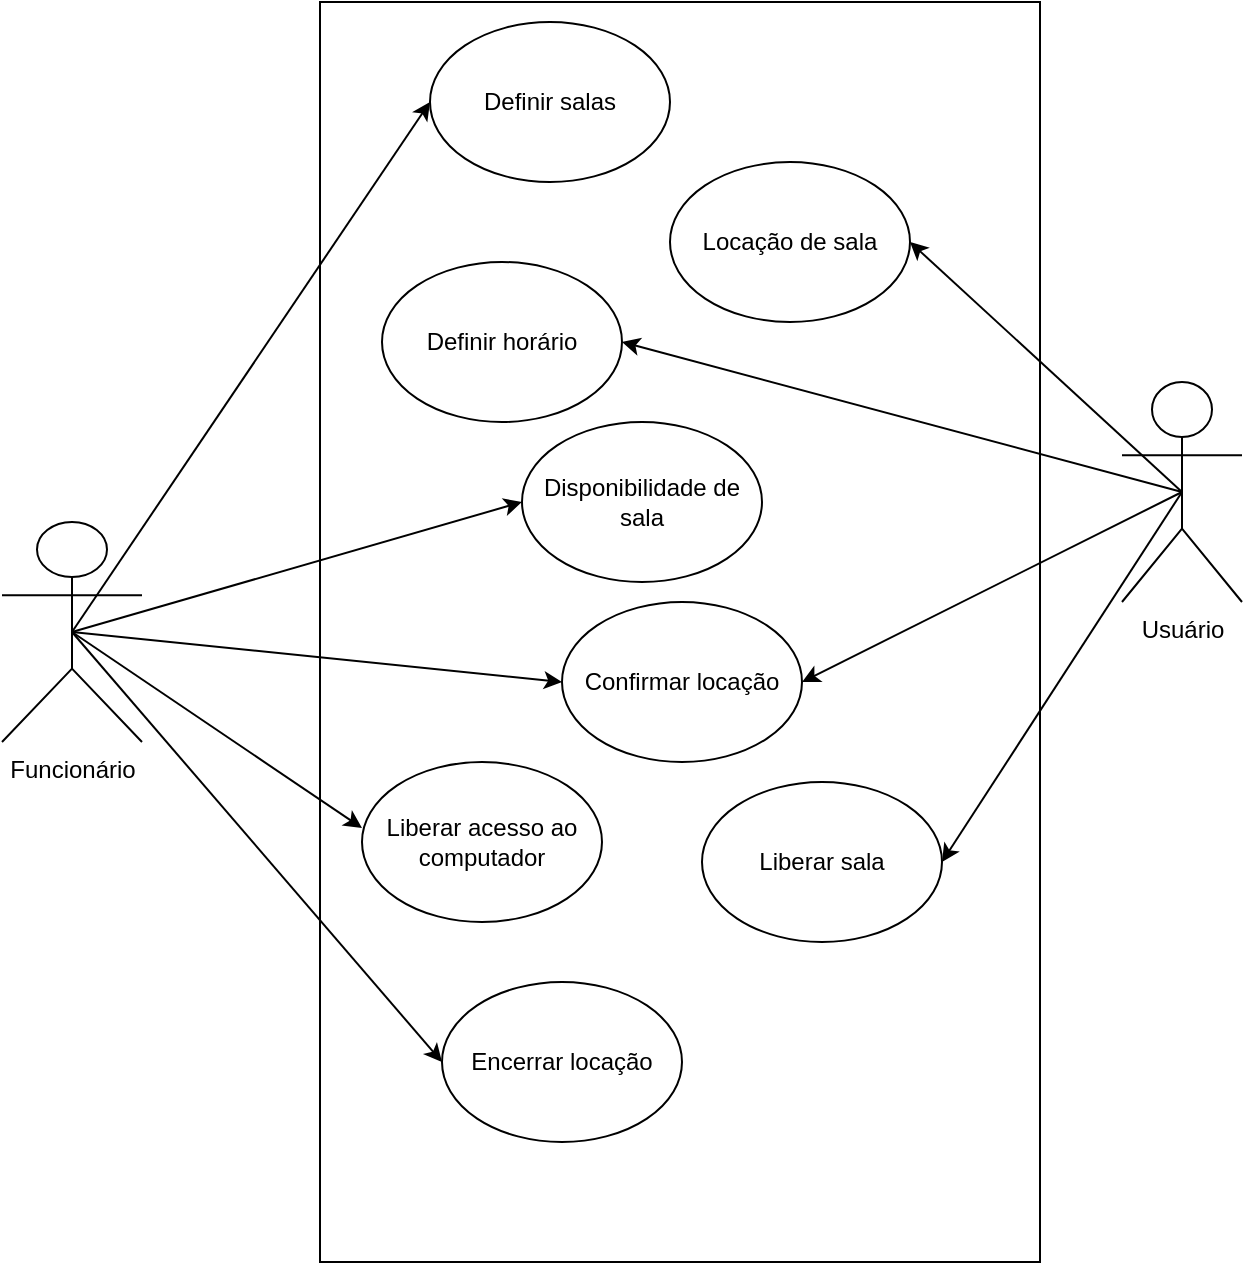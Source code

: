 <mxfile version="23.1.5" type="github">
  <diagram name="Página-1" id="uKG1hIwC789y6OuYV_Js">
    <mxGraphModel dx="1434" dy="782" grid="1" gridSize="10" guides="1" tooltips="1" connect="1" arrows="1" fold="1" page="1" pageScale="1" pageWidth="827" pageHeight="1169" math="0" shadow="0">
      <root>
        <mxCell id="0" />
        <mxCell id="1" parent="0" />
        <mxCell id="Io_aHo277Q3QV6PfObrv-2" value="" style="rounded=0;whiteSpace=wrap;html=1;" parent="1" vertex="1">
          <mxGeometry x="239" y="340" width="360" height="630" as="geometry" />
        </mxCell>
        <mxCell id="Io_aHo277Q3QV6PfObrv-1" value="Confirmar locação" style="ellipse;whiteSpace=wrap;html=1;" parent="1" vertex="1">
          <mxGeometry x="360" y="640" width="120" height="80" as="geometry" />
        </mxCell>
        <mxCell id="rk9aDWEZftjTUIki3564-2" value="Disponibilidade de sala" style="ellipse;whiteSpace=wrap;html=1;" vertex="1" parent="1">
          <mxGeometry x="340" y="550" width="120" height="80" as="geometry" />
        </mxCell>
        <mxCell id="rk9aDWEZftjTUIki3564-3" value="Liberar sala" style="ellipse;whiteSpace=wrap;html=1;" vertex="1" parent="1">
          <mxGeometry x="430" y="730" width="120" height="80" as="geometry" />
        </mxCell>
        <mxCell id="rk9aDWEZftjTUIki3564-4" value="Locação de sala" style="ellipse;whiteSpace=wrap;html=1;" vertex="1" parent="1">
          <mxGeometry x="414" y="420" width="120" height="80" as="geometry" />
        </mxCell>
        <mxCell id="rk9aDWEZftjTUIki3564-5" value="Definir salas " style="ellipse;whiteSpace=wrap;html=1;" vertex="1" parent="1">
          <mxGeometry x="294" y="350" width="120" height="80" as="geometry" />
        </mxCell>
        <mxCell id="rk9aDWEZftjTUIki3564-6" value="Definir horário" style="ellipse;whiteSpace=wrap;html=1;" vertex="1" parent="1">
          <mxGeometry x="270" y="470" width="120" height="80" as="geometry" />
        </mxCell>
        <mxCell id="rk9aDWEZftjTUIki3564-7" value="Liberar acesso ao computador" style="ellipse;whiteSpace=wrap;html=1;" vertex="1" parent="1">
          <mxGeometry x="260" y="720" width="120" height="80" as="geometry" />
        </mxCell>
        <mxCell id="rk9aDWEZftjTUIki3564-21" style="rounded=0;orthogonalLoop=1;jettySize=auto;html=1;exitX=0.5;exitY=0.5;exitDx=0;exitDy=0;exitPerimeter=0;entryX=0;entryY=0.5;entryDx=0;entryDy=0;" edge="1" parent="1" source="rk9aDWEZftjTUIki3564-9" target="rk9aDWEZftjTUIki3564-5">
          <mxGeometry relative="1" as="geometry" />
        </mxCell>
        <mxCell id="rk9aDWEZftjTUIki3564-24" style="rounded=0;orthogonalLoop=1;jettySize=auto;html=1;exitX=0.5;exitY=0.5;exitDx=0;exitDy=0;exitPerimeter=0;entryX=0;entryY=0.5;entryDx=0;entryDy=0;" edge="1" parent="1" source="rk9aDWEZftjTUIki3564-9" target="Io_aHo277Q3QV6PfObrv-1">
          <mxGeometry relative="1" as="geometry" />
        </mxCell>
        <mxCell id="rk9aDWEZftjTUIki3564-27" style="rounded=0;orthogonalLoop=1;jettySize=auto;html=1;exitX=0.5;exitY=0.5;exitDx=0;exitDy=0;exitPerimeter=0;entryX=1;entryY=0.5;entryDx=0;entryDy=0;" edge="1" parent="1" source="rk9aDWEZftjTUIki3564-22" target="rk9aDWEZftjTUIki3564-6">
          <mxGeometry relative="1" as="geometry" />
        </mxCell>
        <mxCell id="rk9aDWEZftjTUIki3564-28" style="rounded=0;orthogonalLoop=1;jettySize=auto;html=1;exitX=0.5;exitY=0.5;exitDx=0;exitDy=0;exitPerimeter=0;entryX=0;entryY=0.5;entryDx=0;entryDy=0;" edge="1" parent="1" source="rk9aDWEZftjTUIki3564-9" target="rk9aDWEZftjTUIki3564-2">
          <mxGeometry relative="1" as="geometry" />
        </mxCell>
        <mxCell id="rk9aDWEZftjTUIki3564-34" style="rounded=0;orthogonalLoop=1;jettySize=auto;html=1;exitX=0.5;exitY=0.5;exitDx=0;exitDy=0;exitPerimeter=0;entryX=0;entryY=0.5;entryDx=0;entryDy=0;" edge="1" parent="1" source="rk9aDWEZftjTUIki3564-9" target="rk9aDWEZftjTUIki3564-33">
          <mxGeometry relative="1" as="geometry" />
        </mxCell>
        <mxCell id="rk9aDWEZftjTUIki3564-9" value="Funcionário" style="shape=umlActor;verticalLabelPosition=bottom;verticalAlign=top;html=1;outlineConnect=0;" vertex="1" parent="1">
          <mxGeometry x="80" y="600" width="70" height="110" as="geometry" />
        </mxCell>
        <mxCell id="rk9aDWEZftjTUIki3564-23" style="rounded=0;orthogonalLoop=1;jettySize=auto;html=1;exitX=0.5;exitY=0.5;exitDx=0;exitDy=0;exitPerimeter=0;entryX=1;entryY=0.5;entryDx=0;entryDy=0;" edge="1" parent="1" source="rk9aDWEZftjTUIki3564-22" target="rk9aDWEZftjTUIki3564-4">
          <mxGeometry relative="1" as="geometry" />
        </mxCell>
        <mxCell id="rk9aDWEZftjTUIki3564-25" style="rounded=0;orthogonalLoop=1;jettySize=auto;html=1;exitX=0.5;exitY=0.5;exitDx=0;exitDy=0;exitPerimeter=0;entryX=1;entryY=0.5;entryDx=0;entryDy=0;" edge="1" parent="1" source="rk9aDWEZftjTUIki3564-22" target="Io_aHo277Q3QV6PfObrv-1">
          <mxGeometry relative="1" as="geometry" />
        </mxCell>
        <mxCell id="rk9aDWEZftjTUIki3564-32" style="rounded=0;orthogonalLoop=1;jettySize=auto;html=1;exitX=0.5;exitY=0.5;exitDx=0;exitDy=0;exitPerimeter=0;entryX=1;entryY=0.5;entryDx=0;entryDy=0;" edge="1" parent="1" source="rk9aDWEZftjTUIki3564-22" target="rk9aDWEZftjTUIki3564-3">
          <mxGeometry relative="1" as="geometry" />
        </mxCell>
        <mxCell id="rk9aDWEZftjTUIki3564-22" value="Usuário" style="shape=umlActor;verticalLabelPosition=bottom;verticalAlign=top;html=1;outlineConnect=0;" vertex="1" parent="1">
          <mxGeometry x="640" y="530" width="60" height="110" as="geometry" />
        </mxCell>
        <mxCell id="rk9aDWEZftjTUIki3564-30" style="rounded=0;orthogonalLoop=1;jettySize=auto;html=1;exitX=0.5;exitY=0.5;exitDx=0;exitDy=0;exitPerimeter=0;entryX=0;entryY=0.413;entryDx=0;entryDy=0;entryPerimeter=0;" edge="1" parent="1" source="rk9aDWEZftjTUIki3564-9" target="rk9aDWEZftjTUIki3564-7">
          <mxGeometry relative="1" as="geometry" />
        </mxCell>
        <mxCell id="rk9aDWEZftjTUIki3564-33" value="Encerrar locação" style="ellipse;whiteSpace=wrap;html=1;" vertex="1" parent="1">
          <mxGeometry x="300" y="830" width="120" height="80" as="geometry" />
        </mxCell>
      </root>
    </mxGraphModel>
  </diagram>
</mxfile>

